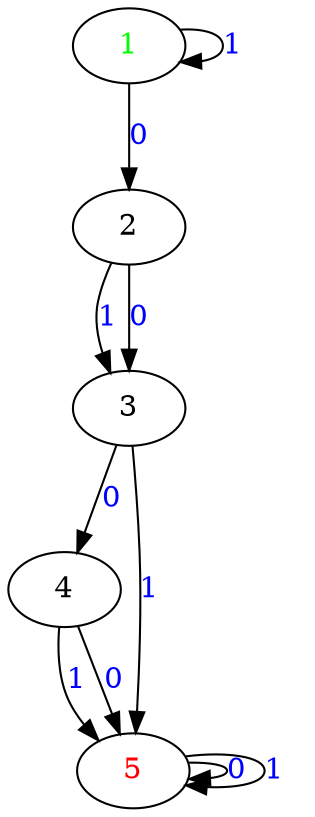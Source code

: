 digraph G {
	"4"->"5"[ label=<<font color="blue">1</font>> ];
	"5"->"5"[ label=<<font color="blue">0</font>> ];
	"1"->"1"[ label=<<font color="blue">1</font>> ];
	"3"->"4"[ label=<<font color="blue">0</font>> ];
	"3"->"5"[ label=<<font color="blue">1</font>> ];
	"5"->"5"[ label=<<font color="blue">1</font>> ];
	"1"->"2"[ label=<<font color="blue">0</font>> ];
	"2"->"3"[ label=<<font color="blue">1</font>> ];
	"2"->"3"[ label=<<font color="blue">0</font>> ];
	"4"->"5"[ label=<<font color="blue">0</font>> ];
	"1" [ label=<<font color="green">1</font>> ];
	"2";
	"3";
	"4";
	"5" [ label=<<font color="red">5</font>> ];

}
